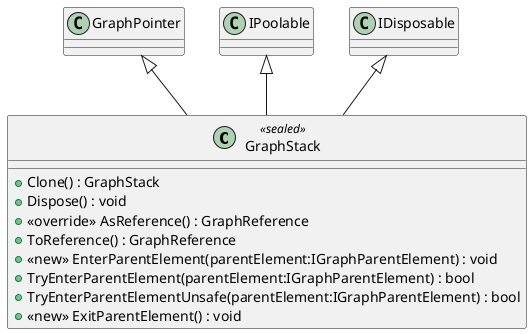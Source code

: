 @startuml
class GraphStack <<sealed>> {
    + Clone() : GraphStack
    + Dispose() : void
    + <<override>> AsReference() : GraphReference
    + ToReference() : GraphReference
    + <<new>> EnterParentElement(parentElement:IGraphParentElement) : void
    + TryEnterParentElement(parentElement:IGraphParentElement) : bool
    + TryEnterParentElementUnsafe(parentElement:IGraphParentElement) : bool
    + <<new>> ExitParentElement() : void
}
GraphPointer <|-- GraphStack
IPoolable <|-- GraphStack
IDisposable <|-- GraphStack
@enduml
